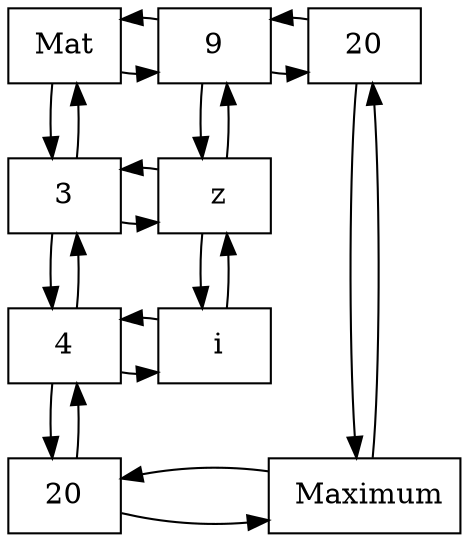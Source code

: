 digraph Matriz {
 node[shape=box];
"Mat""columna9"[label="9"];
"columna20"[label="20"];
"fila3"[label="3"]
"fila4"[label="4"]
"fila20"[label="20"]
"nodo39"[label=" z"];
"nodo49"[label=" i"];
"nodo2020"[label=" Maximum"];
{rank=min;"Mat";"columna9";"columna20";};
{rank=same;"fila3";"nodo39";};
{rank=same;"fila4";"nodo49";};
{rank=same;"fila20";"nodo2020";};
"fila3"->"nodo39"[constraint=false];
"nodo39"->"fila3"[constraint=false];
"fila4"->"nodo49"[constraint=false];
"nodo49"->"fila4"[constraint=false];
"fila20"->"nodo2020"[constraint=false];
"nodo2020"->"fila20"[constraint=false];
"Mat"->"columna9";
"columna9"->"Mat";
"columna9"->"columna20";
"columna20"->"columna9"[constraint=false];
"Mat"->"fila3"[rankdir=UD];
"fila3"->"Mat";
"fila3"->"fila4"[rankdir=UD];
"fila4"->"fila20"[rankdir=UD];
"fila20"->"fila4"[constraint=false];
"fila4"->"fila3"[constraint=false];
"columna9"->"nodo39"[rankdir=UD];
"nodo39"->"columna9"[rankdir=UD];
"nodo39"->"nodo49"[rankdir=UD];
"nodo49"->"nodo39"[rankdir=UD];
"columna20"->"nodo2020"[rankdir=UD];
"nodo2020"->"columna20"[rankdir=UD];

}